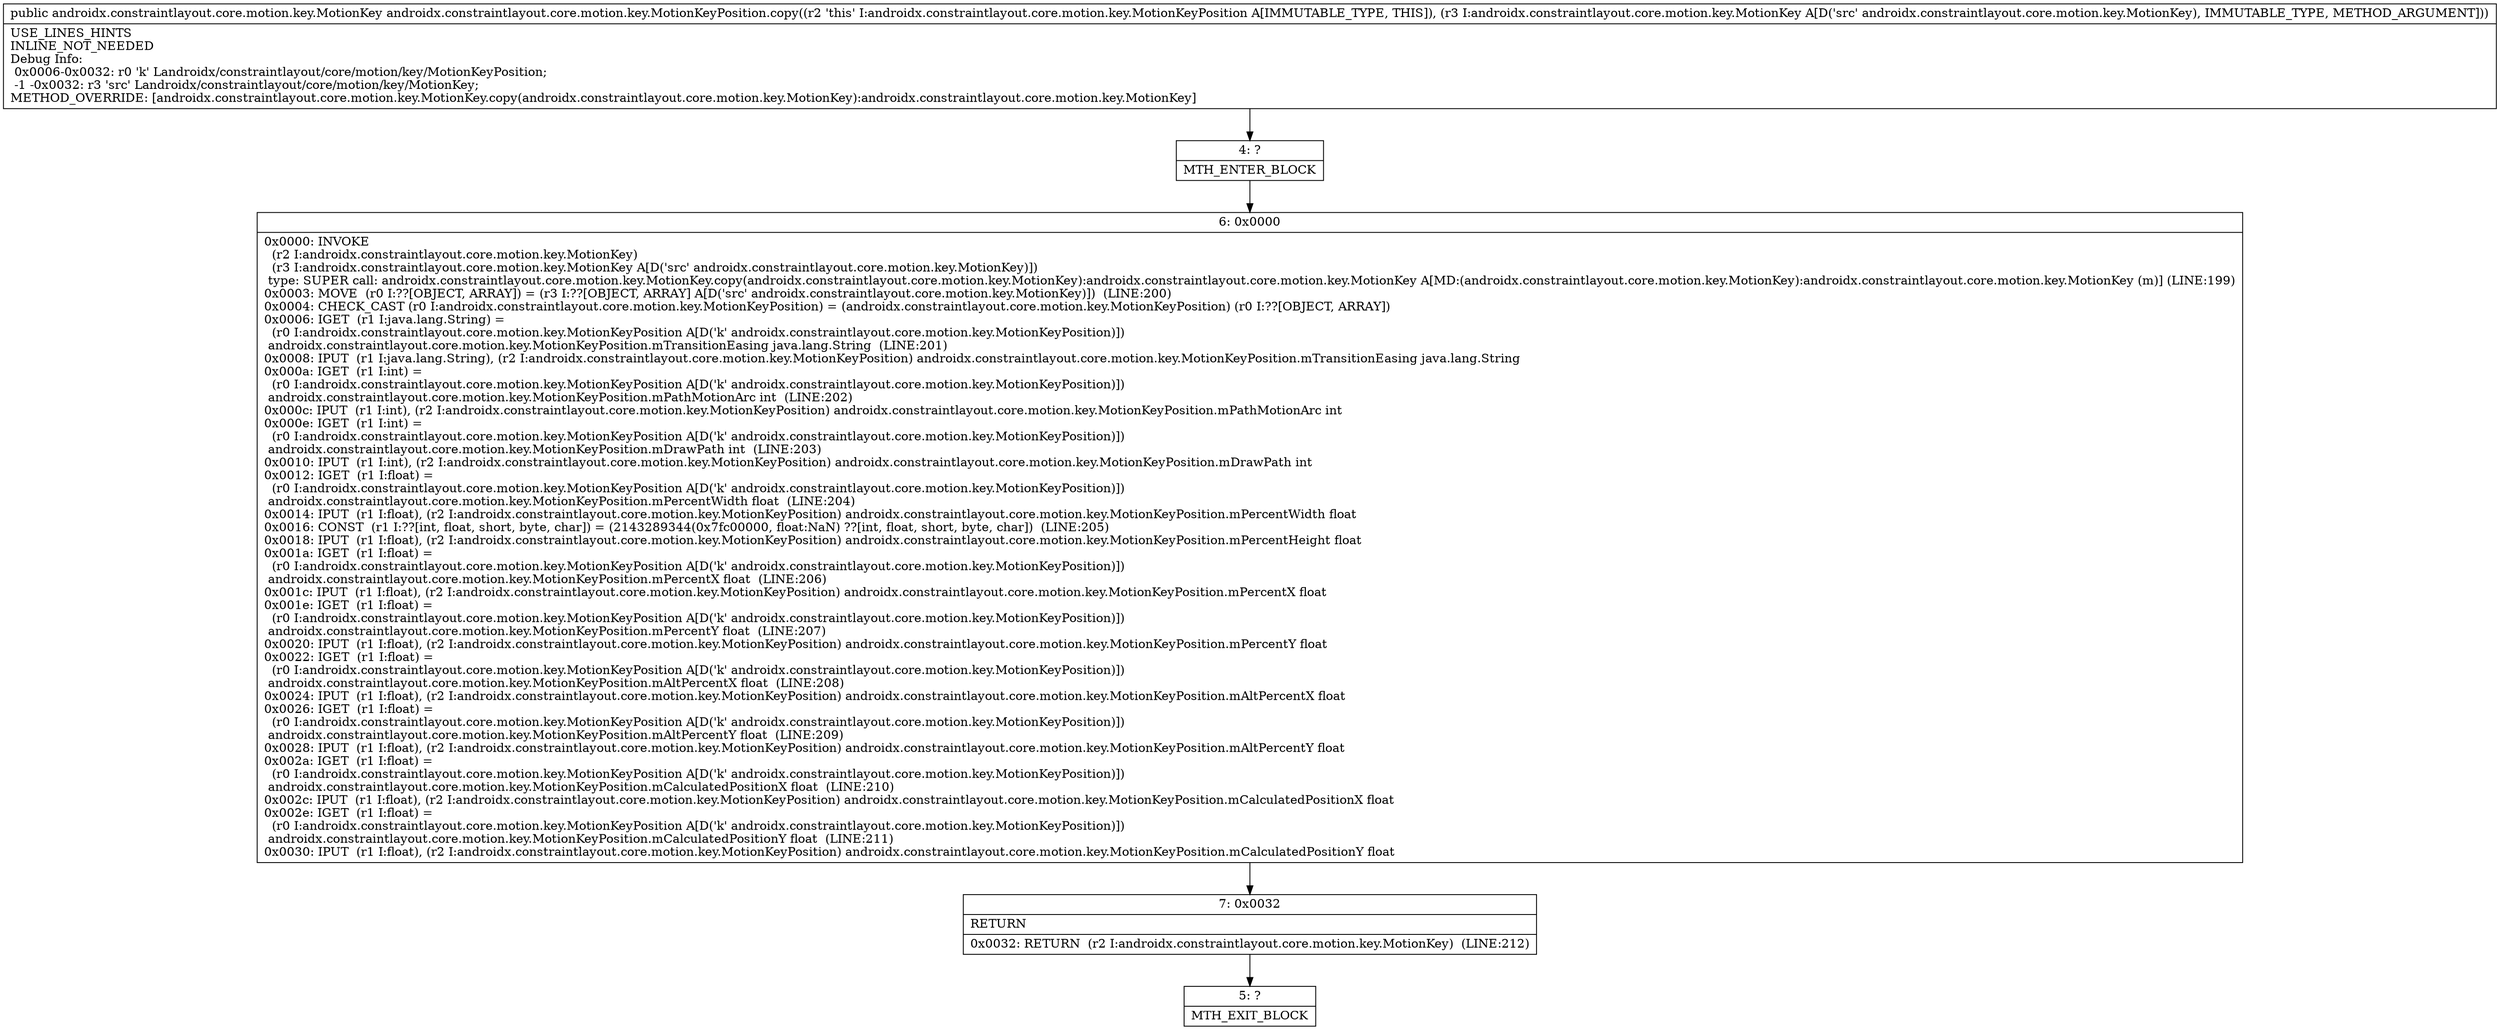 digraph "CFG forandroidx.constraintlayout.core.motion.key.MotionKeyPosition.copy(Landroidx\/constraintlayout\/core\/motion\/key\/MotionKey;)Landroidx\/constraintlayout\/core\/motion\/key\/MotionKey;" {
Node_4 [shape=record,label="{4\:\ ?|MTH_ENTER_BLOCK\l}"];
Node_6 [shape=record,label="{6\:\ 0x0000|0x0000: INVOKE  \l  (r2 I:androidx.constraintlayout.core.motion.key.MotionKey)\l  (r3 I:androidx.constraintlayout.core.motion.key.MotionKey A[D('src' androidx.constraintlayout.core.motion.key.MotionKey)])\l type: SUPER call: androidx.constraintlayout.core.motion.key.MotionKey.copy(androidx.constraintlayout.core.motion.key.MotionKey):androidx.constraintlayout.core.motion.key.MotionKey A[MD:(androidx.constraintlayout.core.motion.key.MotionKey):androidx.constraintlayout.core.motion.key.MotionKey (m)] (LINE:199)\l0x0003: MOVE  (r0 I:??[OBJECT, ARRAY]) = (r3 I:??[OBJECT, ARRAY] A[D('src' androidx.constraintlayout.core.motion.key.MotionKey)])  (LINE:200)\l0x0004: CHECK_CAST (r0 I:androidx.constraintlayout.core.motion.key.MotionKeyPosition) = (androidx.constraintlayout.core.motion.key.MotionKeyPosition) (r0 I:??[OBJECT, ARRAY]) \l0x0006: IGET  (r1 I:java.lang.String) = \l  (r0 I:androidx.constraintlayout.core.motion.key.MotionKeyPosition A[D('k' androidx.constraintlayout.core.motion.key.MotionKeyPosition)])\l androidx.constraintlayout.core.motion.key.MotionKeyPosition.mTransitionEasing java.lang.String  (LINE:201)\l0x0008: IPUT  (r1 I:java.lang.String), (r2 I:androidx.constraintlayout.core.motion.key.MotionKeyPosition) androidx.constraintlayout.core.motion.key.MotionKeyPosition.mTransitionEasing java.lang.String \l0x000a: IGET  (r1 I:int) = \l  (r0 I:androidx.constraintlayout.core.motion.key.MotionKeyPosition A[D('k' androidx.constraintlayout.core.motion.key.MotionKeyPosition)])\l androidx.constraintlayout.core.motion.key.MotionKeyPosition.mPathMotionArc int  (LINE:202)\l0x000c: IPUT  (r1 I:int), (r2 I:androidx.constraintlayout.core.motion.key.MotionKeyPosition) androidx.constraintlayout.core.motion.key.MotionKeyPosition.mPathMotionArc int \l0x000e: IGET  (r1 I:int) = \l  (r0 I:androidx.constraintlayout.core.motion.key.MotionKeyPosition A[D('k' androidx.constraintlayout.core.motion.key.MotionKeyPosition)])\l androidx.constraintlayout.core.motion.key.MotionKeyPosition.mDrawPath int  (LINE:203)\l0x0010: IPUT  (r1 I:int), (r2 I:androidx.constraintlayout.core.motion.key.MotionKeyPosition) androidx.constraintlayout.core.motion.key.MotionKeyPosition.mDrawPath int \l0x0012: IGET  (r1 I:float) = \l  (r0 I:androidx.constraintlayout.core.motion.key.MotionKeyPosition A[D('k' androidx.constraintlayout.core.motion.key.MotionKeyPosition)])\l androidx.constraintlayout.core.motion.key.MotionKeyPosition.mPercentWidth float  (LINE:204)\l0x0014: IPUT  (r1 I:float), (r2 I:androidx.constraintlayout.core.motion.key.MotionKeyPosition) androidx.constraintlayout.core.motion.key.MotionKeyPosition.mPercentWidth float \l0x0016: CONST  (r1 I:??[int, float, short, byte, char]) = (2143289344(0x7fc00000, float:NaN) ??[int, float, short, byte, char])  (LINE:205)\l0x0018: IPUT  (r1 I:float), (r2 I:androidx.constraintlayout.core.motion.key.MotionKeyPosition) androidx.constraintlayout.core.motion.key.MotionKeyPosition.mPercentHeight float \l0x001a: IGET  (r1 I:float) = \l  (r0 I:androidx.constraintlayout.core.motion.key.MotionKeyPosition A[D('k' androidx.constraintlayout.core.motion.key.MotionKeyPosition)])\l androidx.constraintlayout.core.motion.key.MotionKeyPosition.mPercentX float  (LINE:206)\l0x001c: IPUT  (r1 I:float), (r2 I:androidx.constraintlayout.core.motion.key.MotionKeyPosition) androidx.constraintlayout.core.motion.key.MotionKeyPosition.mPercentX float \l0x001e: IGET  (r1 I:float) = \l  (r0 I:androidx.constraintlayout.core.motion.key.MotionKeyPosition A[D('k' androidx.constraintlayout.core.motion.key.MotionKeyPosition)])\l androidx.constraintlayout.core.motion.key.MotionKeyPosition.mPercentY float  (LINE:207)\l0x0020: IPUT  (r1 I:float), (r2 I:androidx.constraintlayout.core.motion.key.MotionKeyPosition) androidx.constraintlayout.core.motion.key.MotionKeyPosition.mPercentY float \l0x0022: IGET  (r1 I:float) = \l  (r0 I:androidx.constraintlayout.core.motion.key.MotionKeyPosition A[D('k' androidx.constraintlayout.core.motion.key.MotionKeyPosition)])\l androidx.constraintlayout.core.motion.key.MotionKeyPosition.mAltPercentX float  (LINE:208)\l0x0024: IPUT  (r1 I:float), (r2 I:androidx.constraintlayout.core.motion.key.MotionKeyPosition) androidx.constraintlayout.core.motion.key.MotionKeyPosition.mAltPercentX float \l0x0026: IGET  (r1 I:float) = \l  (r0 I:androidx.constraintlayout.core.motion.key.MotionKeyPosition A[D('k' androidx.constraintlayout.core.motion.key.MotionKeyPosition)])\l androidx.constraintlayout.core.motion.key.MotionKeyPosition.mAltPercentY float  (LINE:209)\l0x0028: IPUT  (r1 I:float), (r2 I:androidx.constraintlayout.core.motion.key.MotionKeyPosition) androidx.constraintlayout.core.motion.key.MotionKeyPosition.mAltPercentY float \l0x002a: IGET  (r1 I:float) = \l  (r0 I:androidx.constraintlayout.core.motion.key.MotionKeyPosition A[D('k' androidx.constraintlayout.core.motion.key.MotionKeyPosition)])\l androidx.constraintlayout.core.motion.key.MotionKeyPosition.mCalculatedPositionX float  (LINE:210)\l0x002c: IPUT  (r1 I:float), (r2 I:androidx.constraintlayout.core.motion.key.MotionKeyPosition) androidx.constraintlayout.core.motion.key.MotionKeyPosition.mCalculatedPositionX float \l0x002e: IGET  (r1 I:float) = \l  (r0 I:androidx.constraintlayout.core.motion.key.MotionKeyPosition A[D('k' androidx.constraintlayout.core.motion.key.MotionKeyPosition)])\l androidx.constraintlayout.core.motion.key.MotionKeyPosition.mCalculatedPositionY float  (LINE:211)\l0x0030: IPUT  (r1 I:float), (r2 I:androidx.constraintlayout.core.motion.key.MotionKeyPosition) androidx.constraintlayout.core.motion.key.MotionKeyPosition.mCalculatedPositionY float \l}"];
Node_7 [shape=record,label="{7\:\ 0x0032|RETURN\l|0x0032: RETURN  (r2 I:androidx.constraintlayout.core.motion.key.MotionKey)  (LINE:212)\l}"];
Node_5 [shape=record,label="{5\:\ ?|MTH_EXIT_BLOCK\l}"];
MethodNode[shape=record,label="{public androidx.constraintlayout.core.motion.key.MotionKey androidx.constraintlayout.core.motion.key.MotionKeyPosition.copy((r2 'this' I:androidx.constraintlayout.core.motion.key.MotionKeyPosition A[IMMUTABLE_TYPE, THIS]), (r3 I:androidx.constraintlayout.core.motion.key.MotionKey A[D('src' androidx.constraintlayout.core.motion.key.MotionKey), IMMUTABLE_TYPE, METHOD_ARGUMENT]))  | USE_LINES_HINTS\lINLINE_NOT_NEEDED\lDebug Info:\l  0x0006\-0x0032: r0 'k' Landroidx\/constraintlayout\/core\/motion\/key\/MotionKeyPosition;\l  \-1 \-0x0032: r3 'src' Landroidx\/constraintlayout\/core\/motion\/key\/MotionKey;\lMETHOD_OVERRIDE: [androidx.constraintlayout.core.motion.key.MotionKey.copy(androidx.constraintlayout.core.motion.key.MotionKey):androidx.constraintlayout.core.motion.key.MotionKey]\l}"];
MethodNode -> Node_4;Node_4 -> Node_6;
Node_6 -> Node_7;
Node_7 -> Node_5;
}

